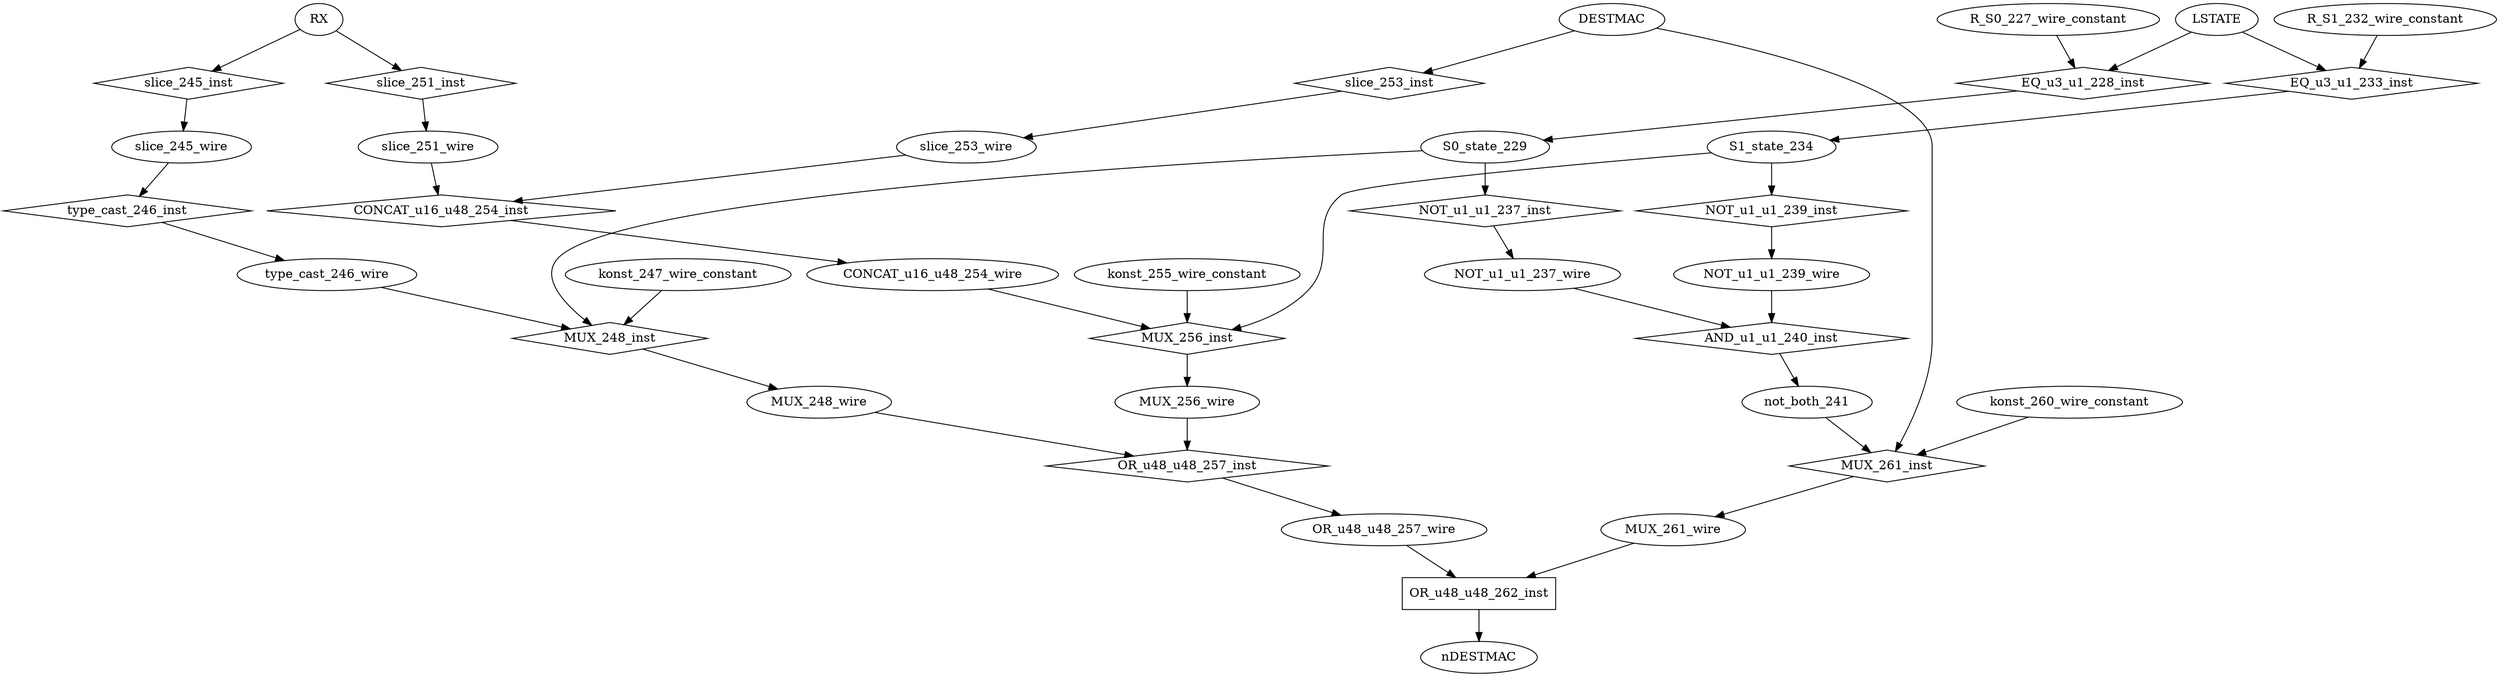 digraph data_path {
  CONCAT_u16_u48_254_wire [shape=ellipse];
  MUX_248_wire [shape=ellipse];
  MUX_256_wire [shape=ellipse];
  MUX_261_wire [shape=ellipse];
  NOT_u1_u1_237_wire [shape=ellipse];
  NOT_u1_u1_239_wire [shape=ellipse];
  OR_u48_u48_257_wire [shape=ellipse];
  R_S0_227_wire_constant [shape=ellipse];
  R_S1_232_wire_constant [shape=ellipse];
  S0_state_229 [shape=ellipse];
  S1_state_234 [shape=ellipse];
  konst_247_wire_constant [shape=ellipse];
  konst_255_wire_constant [shape=ellipse];
  konst_260_wire_constant [shape=ellipse];
  not_both_241 [shape=ellipse];
  slice_245_wire [shape=ellipse];
  slice_251_wire [shape=ellipse];
  slice_253_wire [shape=ellipse];
  type_cast_246_wire [shape=ellipse];
  AND_u1_u1_240_inst [shape=diamond];
NOT_u1_u1_237_wire  -> AND_u1_u1_240_inst;
NOT_u1_u1_239_wire  -> AND_u1_u1_240_inst;
AND_u1_u1_240_inst -> not_both_241;
  CONCAT_u16_u48_254_inst [shape=diamond];
slice_251_wire  -> CONCAT_u16_u48_254_inst;
slice_253_wire  -> CONCAT_u16_u48_254_inst;
CONCAT_u16_u48_254_inst -> CONCAT_u16_u48_254_wire;
  EQ_u3_u1_228_inst [shape=diamond];
LSTATE  -> EQ_u3_u1_228_inst;
R_S0_227_wire_constant  -> EQ_u3_u1_228_inst;
EQ_u3_u1_228_inst -> S0_state_229;
  EQ_u3_u1_233_inst [shape=diamond];
LSTATE  -> EQ_u3_u1_233_inst;
R_S1_232_wire_constant  -> EQ_u3_u1_233_inst;
EQ_u3_u1_233_inst -> S1_state_234;
  MUX_248_inst [shape=diamond];
S0_state_229  -> MUX_248_inst;
type_cast_246_wire  -> MUX_248_inst;
konst_247_wire_constant  -> MUX_248_inst;
MUX_248_inst -> MUX_248_wire;
  MUX_256_inst [shape=diamond];
S1_state_234  -> MUX_256_inst;
CONCAT_u16_u48_254_wire  -> MUX_256_inst;
konst_255_wire_constant  -> MUX_256_inst;
MUX_256_inst -> MUX_256_wire;
  MUX_261_inst [shape=diamond];
not_both_241  -> MUX_261_inst;
DESTMAC  -> MUX_261_inst;
konst_260_wire_constant  -> MUX_261_inst;
MUX_261_inst -> MUX_261_wire;
  NOT_u1_u1_237_inst [shape=diamond];
S0_state_229  -> NOT_u1_u1_237_inst;
NOT_u1_u1_237_inst -> NOT_u1_u1_237_wire;
  NOT_u1_u1_239_inst [shape=diamond];
S1_state_234  -> NOT_u1_u1_239_inst;
NOT_u1_u1_239_inst -> NOT_u1_u1_239_wire;
  OR_u48_u48_257_inst [shape=diamond];
MUX_248_wire  -> OR_u48_u48_257_inst;
MUX_256_wire  -> OR_u48_u48_257_inst;
OR_u48_u48_257_inst -> OR_u48_u48_257_wire;
  OR_u48_u48_262_inst [shape=rectangle];
OR_u48_u48_257_wire  -> OR_u48_u48_262_inst;
MUX_261_wire  -> OR_u48_u48_262_inst;
OR_u48_u48_262_inst -> nDESTMAC;
  slice_245_inst [shape=diamond];
RX  -> slice_245_inst;
slice_245_inst -> slice_245_wire;
  slice_251_inst [shape=diamond];
RX  -> slice_251_inst;
slice_251_inst -> slice_251_wire;
  slice_253_inst [shape=diamond];
DESTMAC  -> slice_253_inst;
slice_253_inst -> slice_253_wire;
  type_cast_246_inst [shape=diamond];
slice_245_wire  -> type_cast_246_inst;
type_cast_246_inst -> type_cast_246_wire;
}
